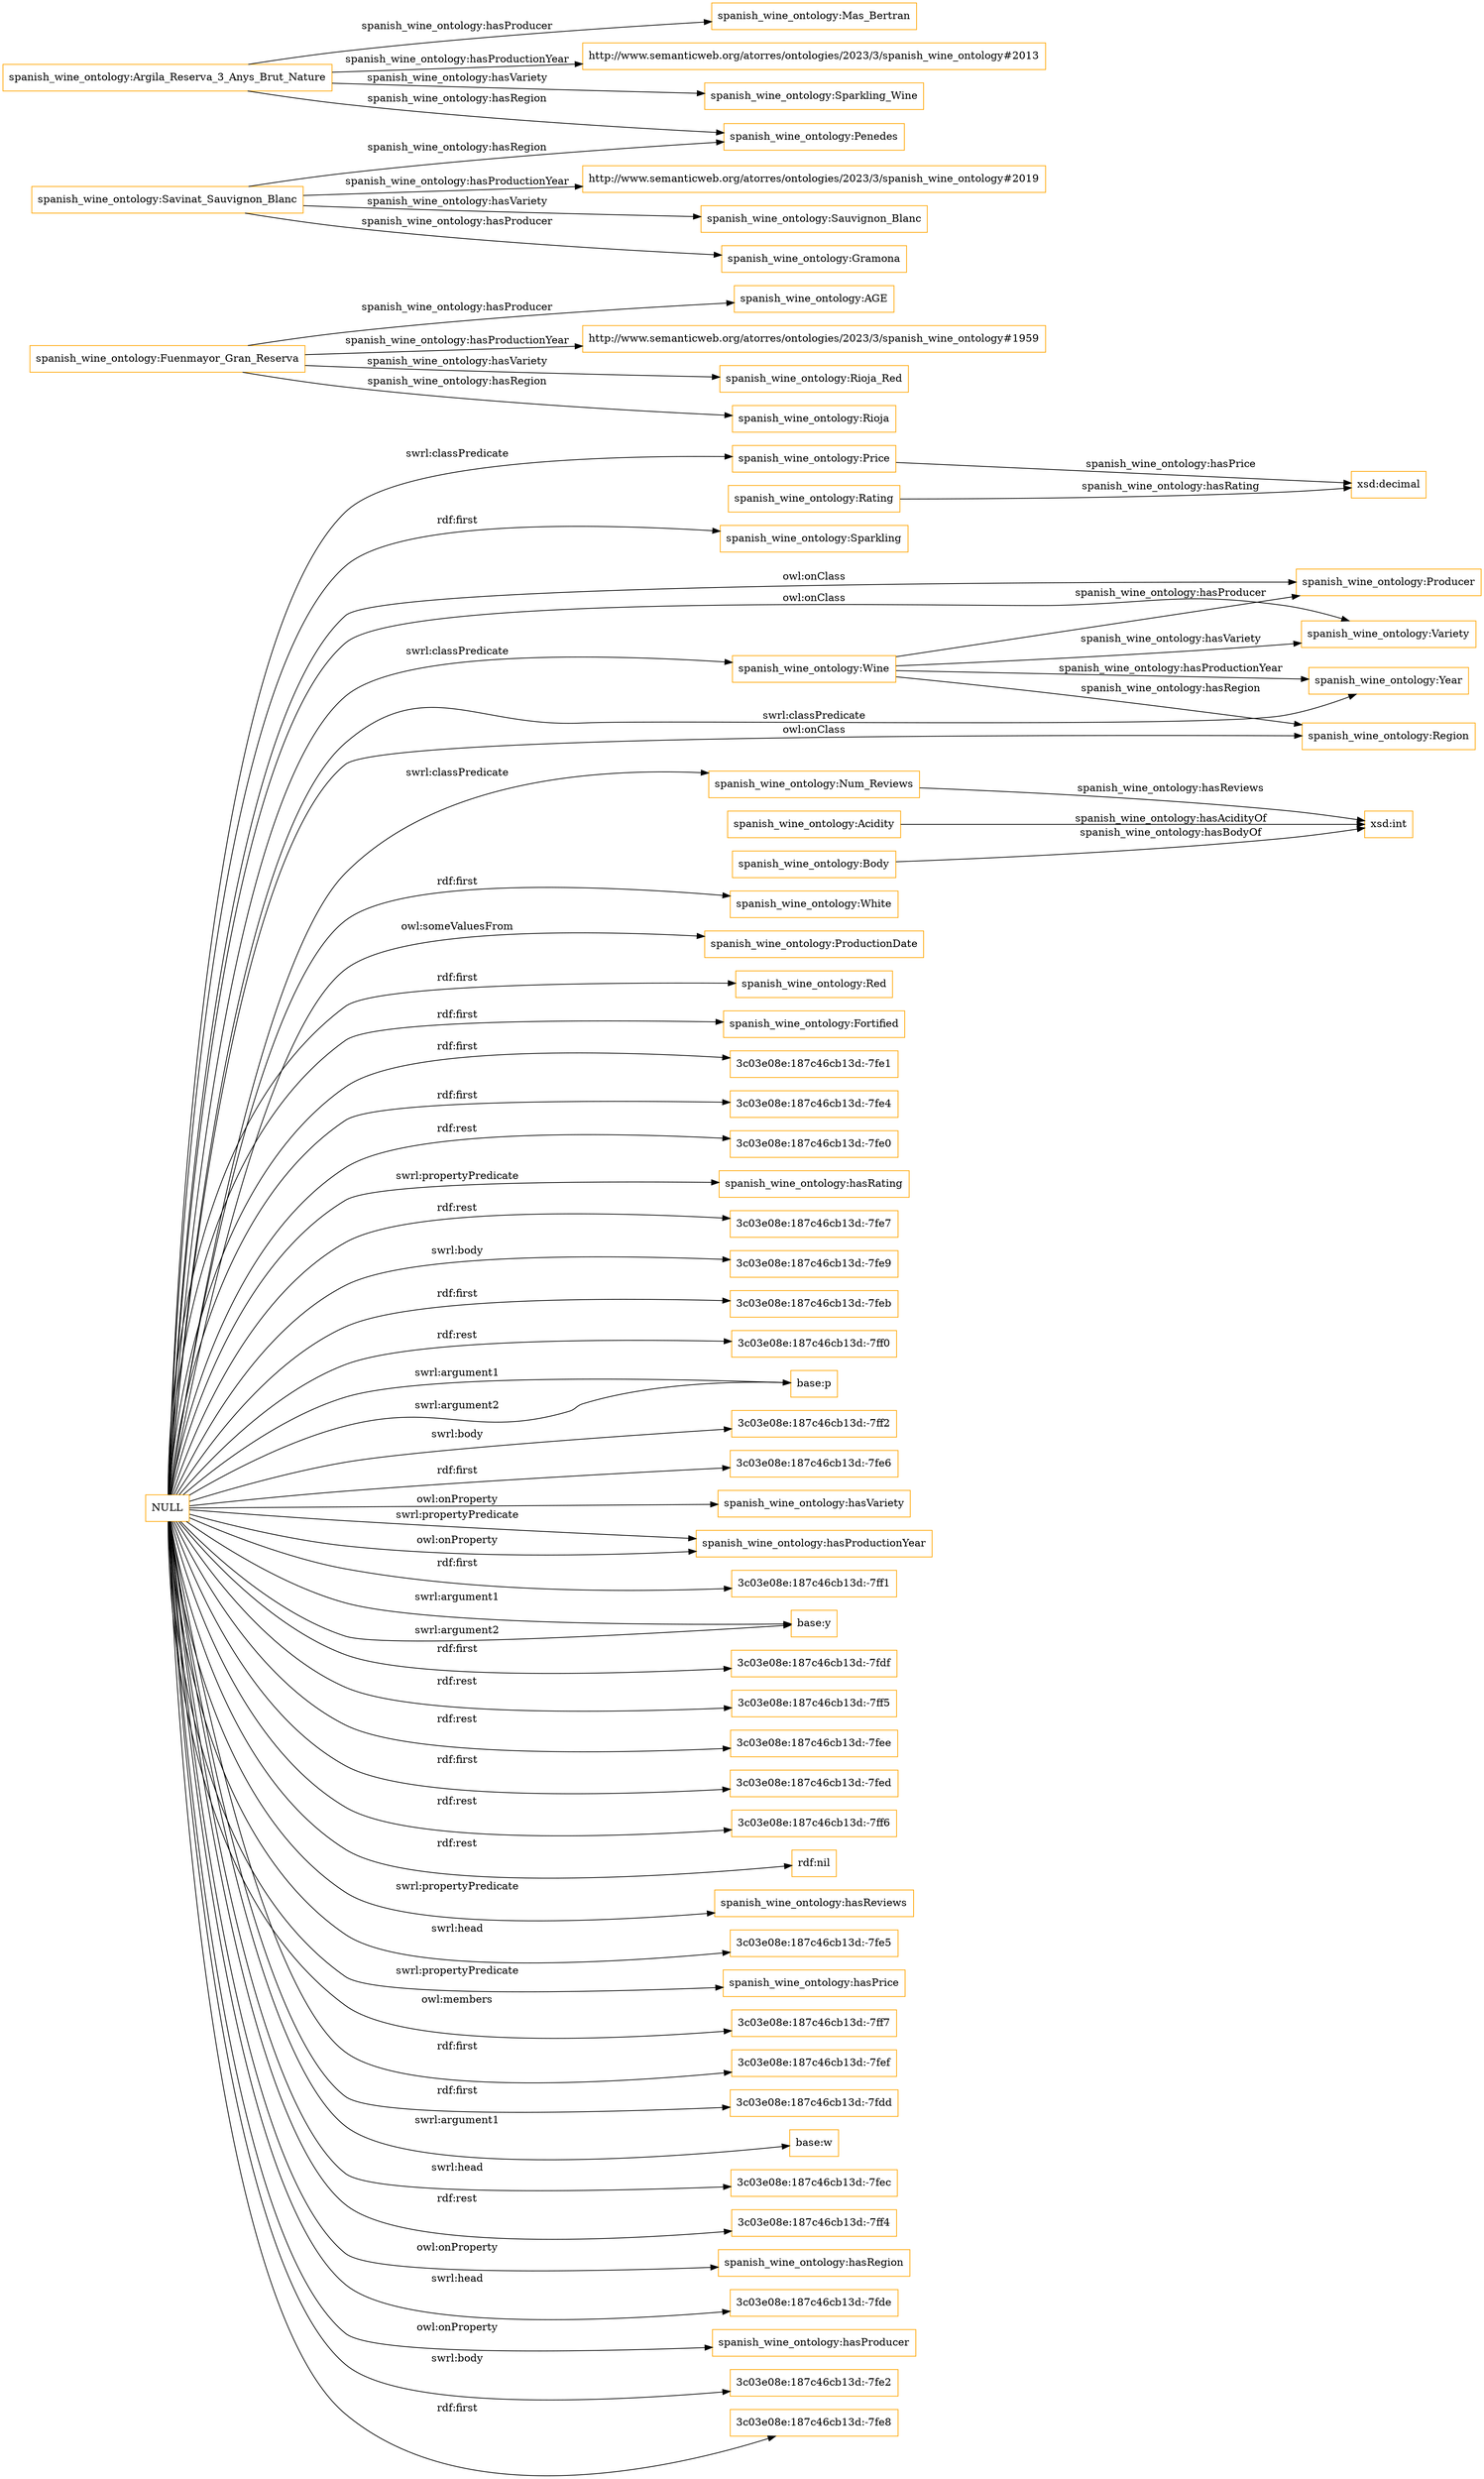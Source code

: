 digraph ar2dtool_diagram { 
rankdir=LR;
size="1501"
node [shape = rectangle, color="orange"]; "spanish_wine_ontology:Rating" "spanish_wine_ontology:Sparkling" "spanish_wine_ontology:Producer" "spanish_wine_ontology:Num_Reviews" "spanish_wine_ontology:White" "spanish_wine_ontology:Variety" "spanish_wine_ontology:ProductionDate" "spanish_wine_ontology:Year" "spanish_wine_ontology:Region" "spanish_wine_ontology:Wine" "spanish_wine_ontology:Red" "spanish_wine_ontology:Fortified" "spanish_wine_ontology:Acidity" "spanish_wine_ontology:Price" "spanish_wine_ontology:Body" ; /*classes style*/
	"spanish_wine_ontology:Fuenmayor_Gran_Reserva" -> "spanish_wine_ontology:AGE" [ label = "spanish_wine_ontology:hasProducer" ];
	"spanish_wine_ontology:Fuenmayor_Gran_Reserva" -> "http://www.semanticweb.org/atorres/ontologies/2023/3/spanish_wine_ontology#1959" [ label = "spanish_wine_ontology:hasProductionYear" ];
	"spanish_wine_ontology:Fuenmayor_Gran_Reserva" -> "spanish_wine_ontology:Rioja_Red" [ label = "spanish_wine_ontology:hasVariety" ];
	"spanish_wine_ontology:Fuenmayor_Gran_Reserva" -> "spanish_wine_ontology:Rioja" [ label = "spanish_wine_ontology:hasRegion" ];
	"spanish_wine_ontology:Argila_Reserva_3_Anys_Brut_Nature" -> "spanish_wine_ontology:Mas_Bertran" [ label = "spanish_wine_ontology:hasProducer" ];
	"spanish_wine_ontology:Argila_Reserva_3_Anys_Brut_Nature" -> "http://www.semanticweb.org/atorres/ontologies/2023/3/spanish_wine_ontology#2013" [ label = "spanish_wine_ontology:hasProductionYear" ];
	"spanish_wine_ontology:Argila_Reserva_3_Anys_Brut_Nature" -> "spanish_wine_ontology:Sparkling_Wine" [ label = "spanish_wine_ontology:hasVariety" ];
	"spanish_wine_ontology:Argila_Reserva_3_Anys_Brut_Nature" -> "spanish_wine_ontology:Penedes" [ label = "spanish_wine_ontology:hasRegion" ];
	"spanish_wine_ontology:Savinat_Sauvignon_Blanc" -> "spanish_wine_ontology:Penedes" [ label = "spanish_wine_ontology:hasRegion" ];
	"spanish_wine_ontology:Savinat_Sauvignon_Blanc" -> "http://www.semanticweb.org/atorres/ontologies/2023/3/spanish_wine_ontology#2019" [ label = "spanish_wine_ontology:hasProductionYear" ];
	"spanish_wine_ontology:Savinat_Sauvignon_Blanc" -> "spanish_wine_ontology:Sauvignon_Blanc" [ label = "spanish_wine_ontology:hasVariety" ];
	"spanish_wine_ontology:Savinat_Sauvignon_Blanc" -> "spanish_wine_ontology:Gramona" [ label = "spanish_wine_ontology:hasProducer" ];
	"NULL" -> "3c03e08e:187c46cb13d:-7fe1" [ label = "rdf:first" ];
	"NULL" -> "3c03e08e:187c46cb13d:-7fe4" [ label = "rdf:first" ];
	"NULL" -> "3c03e08e:187c46cb13d:-7fe0" [ label = "rdf:rest" ];
	"NULL" -> "spanish_wine_ontology:hasRating" [ label = "swrl:propertyPredicate" ];
	"NULL" -> "3c03e08e:187c46cb13d:-7fe7" [ label = "rdf:rest" ];
	"NULL" -> "3c03e08e:187c46cb13d:-7fe9" [ label = "swrl:body" ];
	"NULL" -> "3c03e08e:187c46cb13d:-7feb" [ label = "rdf:first" ];
	"NULL" -> "3c03e08e:187c46cb13d:-7ff0" [ label = "rdf:rest" ];
	"NULL" -> "base:p" [ label = "swrl:argument1" ];
	"NULL" -> "3c03e08e:187c46cb13d:-7ff2" [ label = "swrl:body" ];
	"NULL" -> "3c03e08e:187c46cb13d:-7fe6" [ label = "rdf:first" ];
	"NULL" -> "spanish_wine_ontology:hasVariety" [ label = "owl:onProperty" ];
	"NULL" -> "spanish_wine_ontology:hasProductionYear" [ label = "swrl:propertyPredicate" ];
	"NULL" -> "3c03e08e:187c46cb13d:-7ff1" [ label = "rdf:first" ];
	"NULL" -> "base:y" [ label = "swrl:argument1" ];
	"NULL" -> "spanish_wine_ontology:Region" [ label = "owl:onClass" ];
	"NULL" -> "spanish_wine_ontology:White" [ label = "rdf:first" ];
	"NULL" -> "3c03e08e:187c46cb13d:-7fdf" [ label = "rdf:first" ];
	"NULL" -> "spanish_wine_ontology:Sparkling" [ label = "rdf:first" ];
	"NULL" -> "3c03e08e:187c46cb13d:-7ff5" [ label = "rdf:rest" ];
	"NULL" -> "3c03e08e:187c46cb13d:-7fee" [ label = "rdf:rest" ];
	"NULL" -> "spanish_wine_ontology:ProductionDate" [ label = "owl:someValuesFrom" ];
	"NULL" -> "3c03e08e:187c46cb13d:-7fed" [ label = "rdf:first" ];
	"NULL" -> "spanish_wine_ontology:Red" [ label = "rdf:first" ];
	"NULL" -> "base:y" [ label = "swrl:argument2" ];
	"NULL" -> "3c03e08e:187c46cb13d:-7ff6" [ label = "rdf:rest" ];
	"NULL" -> "rdf:nil" [ label = "rdf:rest" ];
	"NULL" -> "spanish_wine_ontology:Year" [ label = "swrl:classPredicate" ];
	"NULL" -> "spanish_wine_ontology:hasReviews" [ label = "swrl:propertyPredicate" ];
	"NULL" -> "3c03e08e:187c46cb13d:-7fe5" [ label = "swrl:head" ];
	"NULL" -> "spanish_wine_ontology:hasPrice" [ label = "swrl:propertyPredicate" ];
	"NULL" -> "3c03e08e:187c46cb13d:-7ff7" [ label = "owl:members" ];
	"NULL" -> "spanish_wine_ontology:Wine" [ label = "swrl:classPredicate" ];
	"NULL" -> "3c03e08e:187c46cb13d:-7fef" [ label = "rdf:first" ];
	"NULL" -> "spanish_wine_ontology:Fortified" [ label = "rdf:first" ];
	"NULL" -> "3c03e08e:187c46cb13d:-7fdd" [ label = "rdf:first" ];
	"NULL" -> "base:w" [ label = "swrl:argument1" ];
	"NULL" -> "spanish_wine_ontology:Variety" [ label = "owl:onClass" ];
	"NULL" -> "3c03e08e:187c46cb13d:-7fec" [ label = "swrl:head" ];
	"NULL" -> "3c03e08e:187c46cb13d:-7ff4" [ label = "rdf:rest" ];
	"NULL" -> "spanish_wine_ontology:hasRegion" [ label = "owl:onProperty" ];
	"NULL" -> "3c03e08e:187c46cb13d:-7fde" [ label = "swrl:head" ];
	"NULL" -> "spanish_wine_ontology:Num_Reviews" [ label = "swrl:classPredicate" ];
	"NULL" -> "base:p" [ label = "swrl:argument2" ];
	"NULL" -> "spanish_wine_ontology:hasProducer" [ label = "owl:onProperty" ];
	"NULL" -> "3c03e08e:187c46cb13d:-7fe2" [ label = "swrl:body" ];
	"NULL" -> "spanish_wine_ontology:Price" [ label = "swrl:classPredicate" ];
	"NULL" -> "spanish_wine_ontology:hasProductionYear" [ label = "owl:onProperty" ];
	"NULL" -> "3c03e08e:187c46cb13d:-7fe8" [ label = "rdf:first" ];
	"NULL" -> "spanish_wine_ontology:Producer" [ label = "owl:onClass" ];
	"spanish_wine_ontology:Wine" -> "spanish_wine_ontology:Producer" [ label = "spanish_wine_ontology:hasProducer" ];
	"spanish_wine_ontology:Price" -> "xsd:decimal" [ label = "spanish_wine_ontology:hasPrice" ];
	"spanish_wine_ontology:Wine" -> "spanish_wine_ontology:Variety" [ label = "spanish_wine_ontology:hasVariety" ];
	"spanish_wine_ontology:Wine" -> "spanish_wine_ontology:Region" [ label = "spanish_wine_ontology:hasRegion" ];
	"spanish_wine_ontology:Wine" -> "spanish_wine_ontology:Year" [ label = "spanish_wine_ontology:hasProductionYear" ];
	"spanish_wine_ontology:Rating" -> "xsd:decimal" [ label = "spanish_wine_ontology:hasRating" ];
	"spanish_wine_ontology:Num_Reviews" -> "xsd:int" [ label = "spanish_wine_ontology:hasReviews" ];
	"spanish_wine_ontology:Acidity" -> "xsd:int" [ label = "spanish_wine_ontology:hasAcidityOf" ];
	"spanish_wine_ontology:Body" -> "xsd:int" [ label = "spanish_wine_ontology:hasBodyOf" ];

}
